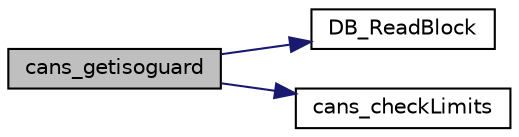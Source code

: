 digraph "cans_getisoguard"
{
  edge [fontname="Helvetica",fontsize="10",labelfontname="Helvetica",labelfontsize="10"];
  node [fontname="Helvetica",fontsize="10",shape=record];
  rankdir="LR";
  Node21 [label="cans_getisoguard",height=0.2,width=0.4,color="black", fillcolor="grey75", style="filled", fontcolor="black"];
  Node21 -> Node22 [color="midnightblue",fontsize="10",style="solid",fontname="Helvetica"];
  Node22 [label="DB_ReadBlock",height=0.2,width=0.4,color="black", fillcolor="white", style="filled",URL="$database_8c.html#a94356e609a13e483fa0c15465e154f34",tooltip="Reads a datablock in database by value. "];
  Node21 -> Node23 [color="midnightblue",fontsize="10",style="solid",fontname="Helvetica"];
  Node23 [label="cans_checkLimits",height=0.2,width=0.4,color="black", fillcolor="white", style="filled",URL="$cansignal__cfg_8c.html#a4656bfcfa1fdcdcf07f2f49909f1eeee"];
}
